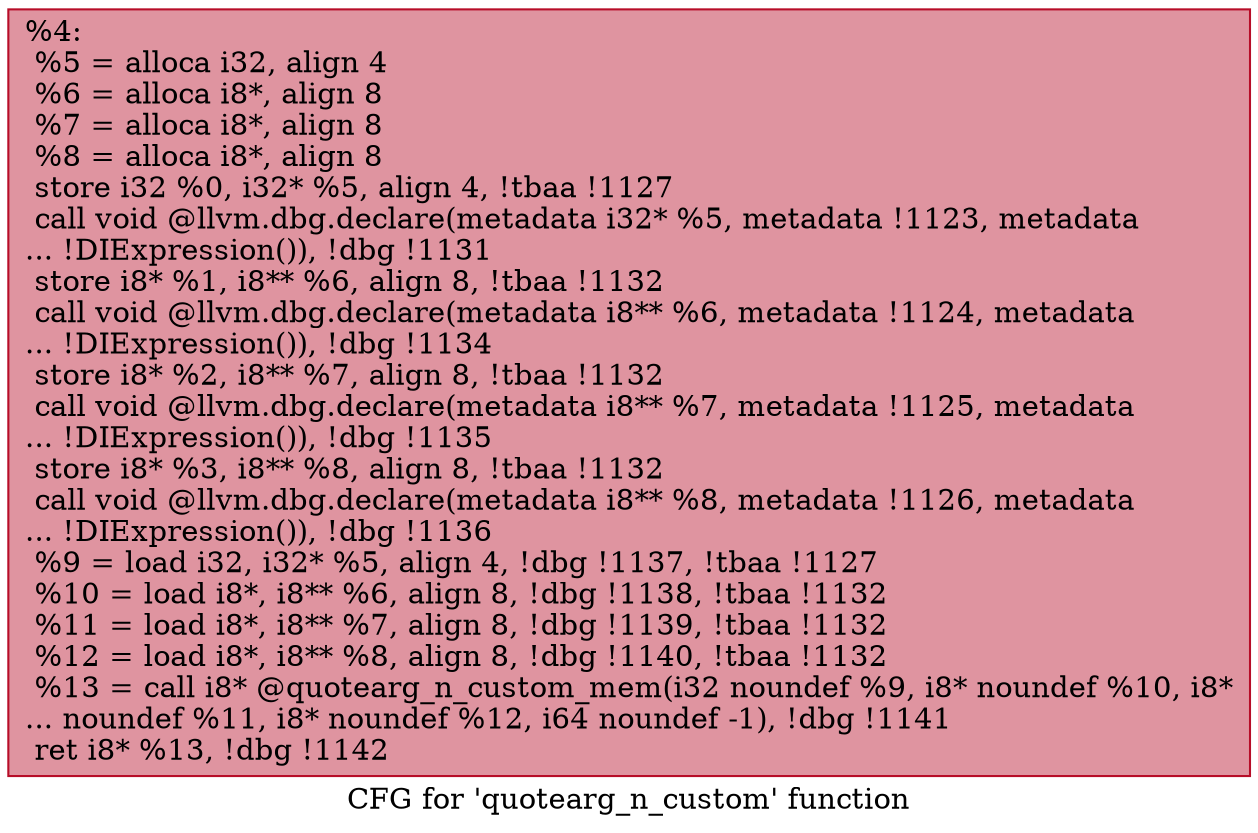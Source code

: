 digraph "CFG for 'quotearg_n_custom' function" {
	label="CFG for 'quotearg_n_custom' function";

	Node0x182f2b0 [shape=record,color="#b70d28ff", style=filled, fillcolor="#b70d2870",label="{%4:\l  %5 = alloca i32, align 4\l  %6 = alloca i8*, align 8\l  %7 = alloca i8*, align 8\l  %8 = alloca i8*, align 8\l  store i32 %0, i32* %5, align 4, !tbaa !1127\l  call void @llvm.dbg.declare(metadata i32* %5, metadata !1123, metadata\l... !DIExpression()), !dbg !1131\l  store i8* %1, i8** %6, align 8, !tbaa !1132\l  call void @llvm.dbg.declare(metadata i8** %6, metadata !1124, metadata\l... !DIExpression()), !dbg !1134\l  store i8* %2, i8** %7, align 8, !tbaa !1132\l  call void @llvm.dbg.declare(metadata i8** %7, metadata !1125, metadata\l... !DIExpression()), !dbg !1135\l  store i8* %3, i8** %8, align 8, !tbaa !1132\l  call void @llvm.dbg.declare(metadata i8** %8, metadata !1126, metadata\l... !DIExpression()), !dbg !1136\l  %9 = load i32, i32* %5, align 4, !dbg !1137, !tbaa !1127\l  %10 = load i8*, i8** %6, align 8, !dbg !1138, !tbaa !1132\l  %11 = load i8*, i8** %7, align 8, !dbg !1139, !tbaa !1132\l  %12 = load i8*, i8** %8, align 8, !dbg !1140, !tbaa !1132\l  %13 = call i8* @quotearg_n_custom_mem(i32 noundef %9, i8* noundef %10, i8*\l... noundef %11, i8* noundef %12, i64 noundef -1), !dbg !1141\l  ret i8* %13, !dbg !1142\l}"];
}
